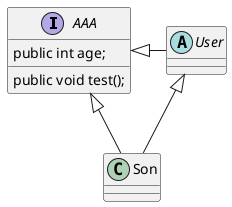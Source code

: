 @startuml
interface AAA
abstract User
class Son
AAA <|- User

User <|--  Son
AAA  <|- Son


interface AAA{
 public int age;
 public void test();
 }

@enduml